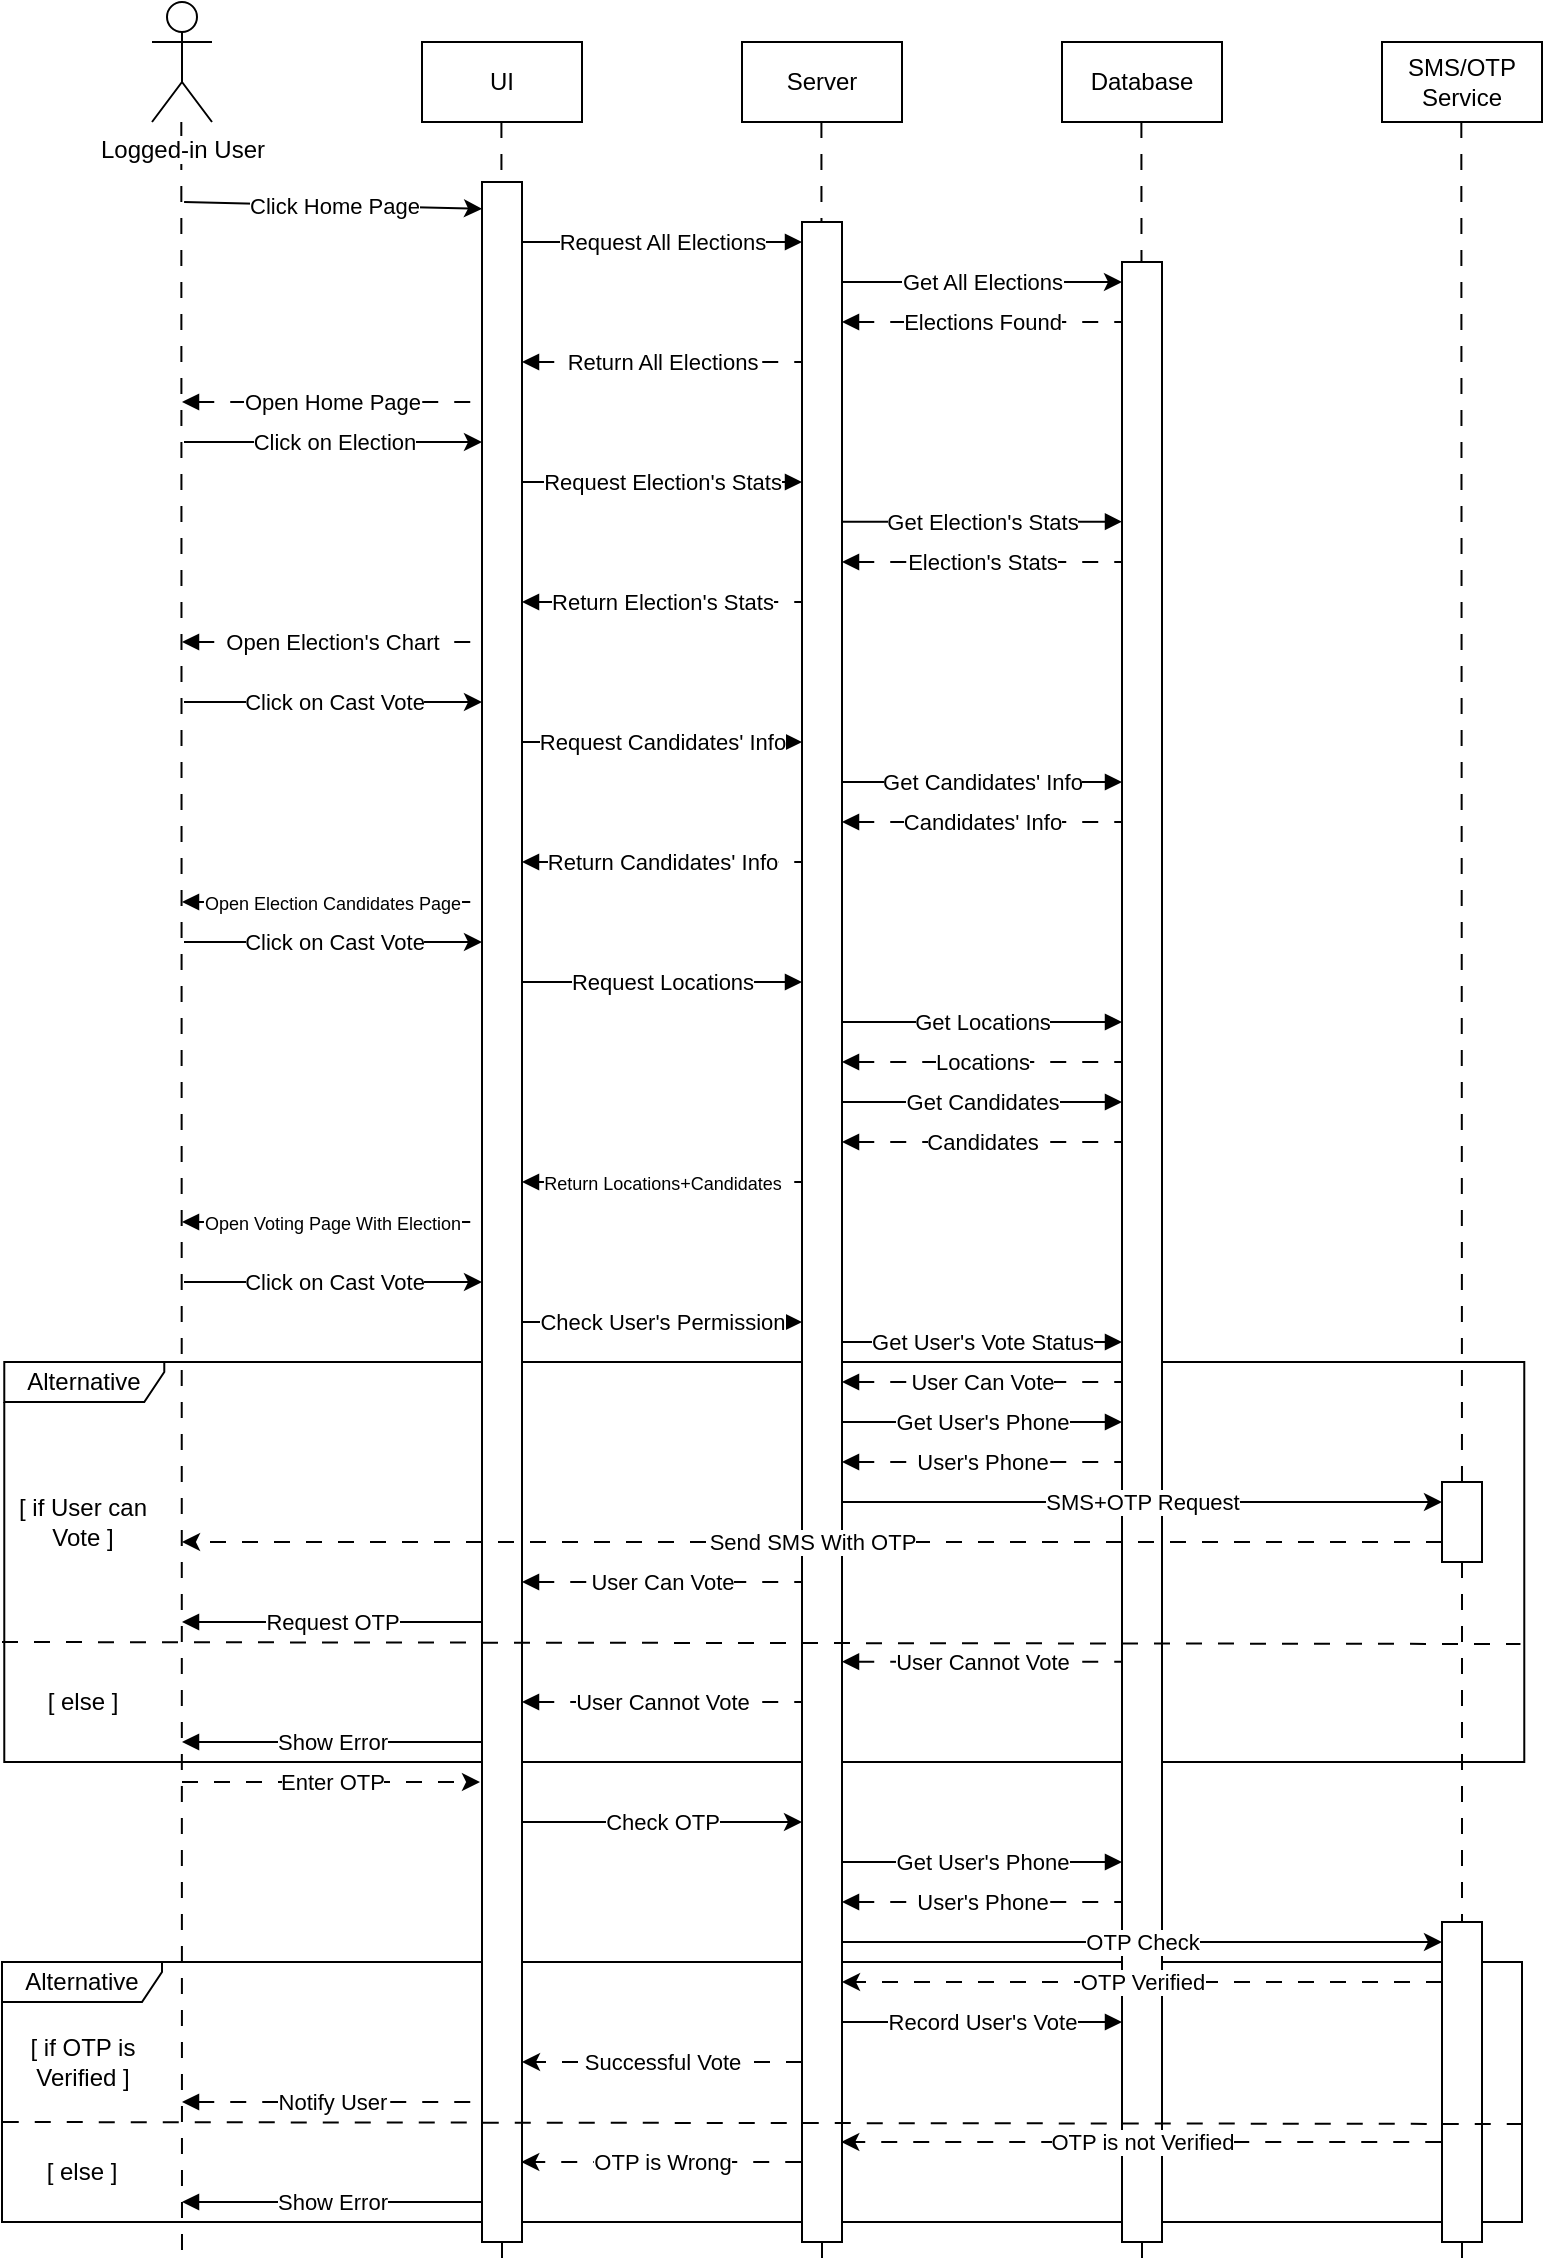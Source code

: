<mxfile version="26.0.12">
  <diagram name="Page-1" id="2YBvvXClWsGukQMizWep">
    <mxGraphModel dx="1664" dy="885" grid="1" gridSize="10" guides="1" tooltips="1" connect="1" arrows="1" fold="1" page="1" pageScale="1" pageWidth="850" pageHeight="1100" math="0" shadow="0">
      <root>
        <mxCell id="0" />
        <mxCell id="1" parent="0" />
        <mxCell id="FGgKV-xO7fP-TXcJbOwI-70" value="Alternative" style="shape=umlFrame;whiteSpace=wrap;html=1;pointerEvents=0;width=80;height=20;" vertex="1" parent="1">
          <mxGeometry x="111.14" y="700" width="760" height="200" as="geometry" />
        </mxCell>
        <mxCell id="FGgKV-xO7fP-TXcJbOwI-90" value="Alternative" style="shape=umlFrame;whiteSpace=wrap;html=1;pointerEvents=0;width=80;height=20;" vertex="1" parent="1">
          <mxGeometry x="110" y="1000" width="760" height="130" as="geometry" />
        </mxCell>
        <mxCell id="F4sd7CnOWZ5qCEoItEzf-10" value="UI" style="rounded=0;whiteSpace=wrap;html=1;" parent="1" vertex="1">
          <mxGeometry x="320" y="40" width="80" height="40" as="geometry" />
        </mxCell>
        <mxCell id="F4sd7CnOWZ5qCEoItEzf-11" value="Server" style="rounded=0;whiteSpace=wrap;html=1;" parent="1" vertex="1">
          <mxGeometry x="480" y="40" width="80" height="40" as="geometry" />
        </mxCell>
        <mxCell id="F4sd7CnOWZ5qCEoItEzf-14" value="" style="endArrow=none;dashed=1;html=1;rounded=0;exitX=0.5;exitY=1;exitDx=0;exitDy=0;dashPattern=8 8;" parent="1" source="F4sd7CnOWZ5qCEoItEzf-101" edge="1">
          <mxGeometry width="50" height="50" relative="1" as="geometry">
            <mxPoint x="359.71" y="80" as="sourcePoint" />
            <mxPoint x="360" y="1150" as="targetPoint" />
          </mxGeometry>
        </mxCell>
        <mxCell id="F4sd7CnOWZ5qCEoItEzf-15" value="" style="endArrow=none;dashed=1;html=1;rounded=0;exitX=0.5;exitY=1;exitDx=0;exitDy=0;dashPattern=8 8;" parent="1" source="F4sd7CnOWZ5qCEoItEzf-103" edge="1">
          <mxGeometry width="50" height="50" relative="1" as="geometry">
            <mxPoint x="519.71" y="80" as="sourcePoint" />
            <mxPoint x="520" y="1150" as="targetPoint" />
          </mxGeometry>
        </mxCell>
        <mxCell id="F4sd7CnOWZ5qCEoItEzf-16" value="" style="endArrow=none;dashed=1;html=1;rounded=0;exitX=0.5;exitY=1;exitDx=0;exitDy=0;dashPattern=8 8;" parent="1" edge="1">
          <mxGeometry width="50" height="50" relative="1" as="geometry">
            <mxPoint x="199.66" y="80" as="sourcePoint" />
            <mxPoint x="200" y="1150" as="targetPoint" />
          </mxGeometry>
        </mxCell>
        <mxCell id="F4sd7CnOWZ5qCEoItEzf-7" value="&lt;span style=&quot;background-color: light-dark(#ffffff, var(--ge-dark-color, #121212));&quot;&gt;Logged-in User&lt;/span&gt;" style="shape=umlActor;verticalLabelPosition=bottom;verticalAlign=top;html=1;outlineConnect=0;" parent="1" vertex="1">
          <mxGeometry x="185" y="20" width="30" height="60" as="geometry" />
        </mxCell>
        <mxCell id="F4sd7CnOWZ5qCEoItEzf-27" value="Click Home Page" style="endArrow=classic;html=1;rounded=0;entryX=0;entryY=0.013;entryDx=0;entryDy=0;entryPerimeter=0;" parent="1" target="F4sd7CnOWZ5qCEoItEzf-101" edge="1">
          <mxGeometry width="50" height="50" relative="1" as="geometry">
            <mxPoint x="201.04" y="120" as="sourcePoint" />
            <mxPoint x="350.0" y="123.68" as="targetPoint" />
          </mxGeometry>
        </mxCell>
        <mxCell id="F4sd7CnOWZ5qCEoItEzf-34" value="Database" style="rounded=0;whiteSpace=wrap;html=1;" parent="1" vertex="1">
          <mxGeometry x="640" y="40" width="80" height="40" as="geometry" />
        </mxCell>
        <mxCell id="F4sd7CnOWZ5qCEoItEzf-36" value="Get All Elections" style="endArrow=classic;html=1;rounded=0;" parent="1" edge="1">
          <mxGeometry width="50" height="50" relative="1" as="geometry">
            <mxPoint x="530" y="160" as="sourcePoint" />
            <mxPoint x="670" y="160" as="targetPoint" />
          </mxGeometry>
        </mxCell>
        <mxCell id="F4sd7CnOWZ5qCEoItEzf-38" value="Elections Found" style="endArrow=none;html=1;rounded=0;startArrow=block;startFill=1;dashed=1;dashPattern=8 8;" parent="1" edge="1">
          <mxGeometry width="50" height="50" relative="1" as="geometry">
            <mxPoint x="530" y="180" as="sourcePoint" />
            <mxPoint x="670" y="180" as="targetPoint" />
          </mxGeometry>
        </mxCell>
        <mxCell id="F4sd7CnOWZ5qCEoItEzf-47" value="Return All Elections" style="endArrow=none;html=1;rounded=0;startArrow=block;startFill=1;dashed=1;dashPattern=8 8;" parent="1" edge="1">
          <mxGeometry width="50" height="50" relative="1" as="geometry">
            <mxPoint x="370" y="200" as="sourcePoint" />
            <mxPoint x="510" y="200" as="targetPoint" />
          </mxGeometry>
        </mxCell>
        <mxCell id="F4sd7CnOWZ5qCEoItEzf-49" value="&lt;font style=&quot;font-size: 9px;&quot;&gt;Open Election Candidates Page&lt;/font&gt;" style="endArrow=none;html=1;rounded=0;startArrow=block;startFill=1;dashed=1;dashPattern=8 8;" parent="1" edge="1">
          <mxGeometry width="50" height="50" relative="1" as="geometry">
            <mxPoint x="200" y="470" as="sourcePoint" />
            <mxPoint x="350" y="470" as="targetPoint" />
          </mxGeometry>
        </mxCell>
        <mxCell id="F4sd7CnOWZ5qCEoItEzf-102" value="" style="endArrow=none;dashed=1;html=1;rounded=0;exitX=0.5;exitY=1;exitDx=0;exitDy=0;dashPattern=8 8;" parent="1" target="F4sd7CnOWZ5qCEoItEzf-101" edge="1">
          <mxGeometry width="50" height="50" relative="1" as="geometry">
            <mxPoint x="359.71" y="80" as="sourcePoint" />
            <mxPoint x="359.71" y="880" as="targetPoint" />
          </mxGeometry>
        </mxCell>
        <mxCell id="F4sd7CnOWZ5qCEoItEzf-104" value="" style="endArrow=none;dashed=1;html=1;rounded=0;exitX=0.5;exitY=1;exitDx=0;exitDy=0;dashPattern=8 8;" parent="1" target="F4sd7CnOWZ5qCEoItEzf-103" edge="1">
          <mxGeometry width="50" height="50" relative="1" as="geometry">
            <mxPoint x="519.71" y="80" as="sourcePoint" />
            <mxPoint x="520" y="680" as="targetPoint" />
          </mxGeometry>
        </mxCell>
        <mxCell id="dBP3PC5nFZbCUI9GzV9c-1" value="SMS/OTP Service" style="rounded=0;whiteSpace=wrap;html=1;" parent="1" vertex="1">
          <mxGeometry x="800" y="40" width="80" height="40" as="geometry" />
        </mxCell>
        <mxCell id="dBP3PC5nFZbCUI9GzV9c-5" value="" style="endArrow=none;dashed=1;html=1;rounded=0;exitX=0.5;exitY=1;exitDx=0;exitDy=0;dashPattern=8 8;" parent="1" target="dBP3PC5nFZbCUI9GzV9c-4" edge="1">
          <mxGeometry width="50" height="50" relative="1" as="geometry">
            <mxPoint x="839.66" y="80" as="sourcePoint" />
            <mxPoint x="840" y="680" as="targetPoint" />
          </mxGeometry>
        </mxCell>
        <mxCell id="dBP3PC5nFZbCUI9GzV9c-9" value="" style="endArrow=none;dashed=1;html=1;rounded=0;exitX=0.5;exitY=1;exitDx=0;exitDy=0;dashPattern=8 8;" parent="1" source="FGgKV-xO7fP-TXcJbOwI-88" edge="1">
          <mxGeometry width="50" height="50" relative="1" as="geometry">
            <mxPoint x="840" y="380" as="sourcePoint" />
            <mxPoint x="840" y="1150" as="targetPoint" />
          </mxGeometry>
        </mxCell>
        <mxCell id="FGgKV-xO7fP-TXcJbOwI-4" value="" style="endArrow=none;dashed=1;html=1;rounded=0;exitX=0.5;exitY=1;exitDx=0;exitDy=0;dashPattern=8 8;" edge="1" parent="1" source="F4sd7CnOWZ5qCEoItEzf-105">
          <mxGeometry width="50" height="50" relative="1" as="geometry">
            <mxPoint x="680" y="380" as="sourcePoint" />
            <mxPoint x="680" y="1150" as="targetPoint" />
          </mxGeometry>
        </mxCell>
        <mxCell id="FGgKV-xO7fP-TXcJbOwI-10" value="Open Home Page" style="endArrow=none;html=1;rounded=0;startArrow=block;startFill=1;dashed=1;dashPattern=8 8;" edge="1" parent="1">
          <mxGeometry width="50" height="50" relative="1" as="geometry">
            <mxPoint x="200" y="220" as="sourcePoint" />
            <mxPoint x="350" y="220" as="targetPoint" />
          </mxGeometry>
        </mxCell>
        <mxCell id="FGgKV-xO7fP-TXcJbOwI-12" value="Click on Election" style="endArrow=classic;html=1;rounded=0;entryX=-0.052;entryY=0.018;entryDx=0;entryDy=0;entryPerimeter=0;" edge="1" parent="1">
          <mxGeometry x="-0.003" width="50" height="50" relative="1" as="geometry">
            <mxPoint x="201" y="240" as="sourcePoint" />
            <mxPoint x="350" y="240" as="targetPoint" />
            <mxPoint as="offset" />
          </mxGeometry>
        </mxCell>
        <mxCell id="FGgKV-xO7fP-TXcJbOwI-16" value="Request All Elections" style="endArrow=none;html=1;rounded=0;startArrow=block;startFill=1;" edge="1" parent="1">
          <mxGeometry width="50" height="50" relative="1" as="geometry">
            <mxPoint x="510" y="140" as="sourcePoint" />
            <mxPoint x="370" y="140" as="targetPoint" />
          </mxGeometry>
        </mxCell>
        <mxCell id="FGgKV-xO7fP-TXcJbOwI-17" value="Request Election&#39;s Stats" style="endArrow=none;html=1;rounded=0;startArrow=block;startFill=1;" edge="1" parent="1">
          <mxGeometry width="50" height="50" relative="1" as="geometry">
            <mxPoint x="510" y="260" as="sourcePoint" />
            <mxPoint x="370" y="260" as="targetPoint" />
          </mxGeometry>
        </mxCell>
        <mxCell id="FGgKV-xO7fP-TXcJbOwI-18" value="Get Election&#39;s Stats" style="endArrow=none;html=1;rounded=0;startArrow=block;startFill=1;" edge="1" parent="1">
          <mxGeometry width="50" height="50" relative="1" as="geometry">
            <mxPoint x="670" y="279.83" as="sourcePoint" />
            <mxPoint x="530" y="279.83" as="targetPoint" />
          </mxGeometry>
        </mxCell>
        <mxCell id="FGgKV-xO7fP-TXcJbOwI-19" value="Election&#39;s Stats" style="endArrow=none;html=1;rounded=0;startArrow=block;startFill=1;dashed=1;dashPattern=8 8;" edge="1" parent="1">
          <mxGeometry width="50" height="50" relative="1" as="geometry">
            <mxPoint x="530" y="300" as="sourcePoint" />
            <mxPoint x="670" y="300" as="targetPoint" />
          </mxGeometry>
        </mxCell>
        <mxCell id="FGgKV-xO7fP-TXcJbOwI-20" value="Return Election&#39;s Stats" style="endArrow=none;html=1;rounded=0;startArrow=block;startFill=1;dashed=1;dashPattern=8 8;" edge="1" parent="1">
          <mxGeometry width="50" height="50" relative="1" as="geometry">
            <mxPoint x="370" y="320" as="sourcePoint" />
            <mxPoint x="510" y="320" as="targetPoint" />
          </mxGeometry>
        </mxCell>
        <mxCell id="FGgKV-xO7fP-TXcJbOwI-22" value="Open Election&#39;s Chart" style="endArrow=none;html=1;rounded=0;startArrow=block;startFill=1;dashed=1;dashPattern=8 8;" edge="1" parent="1">
          <mxGeometry width="50" height="50" relative="1" as="geometry">
            <mxPoint x="200" y="340" as="sourcePoint" />
            <mxPoint x="350" y="340" as="targetPoint" />
          </mxGeometry>
        </mxCell>
        <mxCell id="FGgKV-xO7fP-TXcJbOwI-23" value="Click on Cast Vote" style="endArrow=classic;html=1;rounded=0;entryX=-0.052;entryY=0.018;entryDx=0;entryDy=0;entryPerimeter=0;" edge="1" parent="1">
          <mxGeometry x="-0.003" width="50" height="50" relative="1" as="geometry">
            <mxPoint x="201" y="370" as="sourcePoint" />
            <mxPoint x="350" y="370" as="targetPoint" />
            <mxPoint as="offset" />
          </mxGeometry>
        </mxCell>
        <mxCell id="FGgKV-xO7fP-TXcJbOwI-25" value="Request Candidates&#39; Info" style="endArrow=none;html=1;rounded=0;startArrow=block;startFill=1;" edge="1" parent="1">
          <mxGeometry width="50" height="50" relative="1" as="geometry">
            <mxPoint x="510" y="390" as="sourcePoint" />
            <mxPoint x="370" y="390" as="targetPoint" />
          </mxGeometry>
        </mxCell>
        <mxCell id="FGgKV-xO7fP-TXcJbOwI-26" value="Get Candidates&#39; Info" style="endArrow=none;html=1;rounded=0;startArrow=block;startFill=1;" edge="1" parent="1">
          <mxGeometry width="50" height="50" relative="1" as="geometry">
            <mxPoint x="670" y="410" as="sourcePoint" />
            <mxPoint x="530" y="410" as="targetPoint" />
            <mxPoint as="offset" />
          </mxGeometry>
        </mxCell>
        <mxCell id="FGgKV-xO7fP-TXcJbOwI-27" value="Candidates&#39; Info" style="endArrow=none;html=1;rounded=0;startArrow=block;startFill=1;dashed=1;dashPattern=8 8;" edge="1" parent="1">
          <mxGeometry width="50" height="50" relative="1" as="geometry">
            <mxPoint x="530" y="430" as="sourcePoint" />
            <mxPoint x="670" y="430" as="targetPoint" />
          </mxGeometry>
        </mxCell>
        <mxCell id="FGgKV-xO7fP-TXcJbOwI-28" value="Return Candidates&#39; Info" style="endArrow=none;html=1;rounded=0;startArrow=block;startFill=1;dashed=1;dashPattern=8 8;" edge="1" parent="1">
          <mxGeometry width="50" height="50" relative="1" as="geometry">
            <mxPoint x="370" y="450" as="sourcePoint" />
            <mxPoint x="510" y="450" as="targetPoint" />
          </mxGeometry>
        </mxCell>
        <mxCell id="FGgKV-xO7fP-TXcJbOwI-30" value="Click on Cast Vote" style="endArrow=classic;html=1;rounded=0;entryX=-0.052;entryY=0.018;entryDx=0;entryDy=0;entryPerimeter=0;" edge="1" parent="1">
          <mxGeometry x="-0.003" width="50" height="50" relative="1" as="geometry">
            <mxPoint x="201" y="490" as="sourcePoint" />
            <mxPoint x="350" y="490" as="targetPoint" />
            <mxPoint as="offset" />
          </mxGeometry>
        </mxCell>
        <mxCell id="FGgKV-xO7fP-TXcJbOwI-32" value="Request Locations" style="endArrow=none;html=1;rounded=0;startArrow=block;startFill=1;" edge="1" parent="1">
          <mxGeometry width="50" height="50" relative="1" as="geometry">
            <mxPoint x="510" y="510" as="sourcePoint" />
            <mxPoint x="370" y="510" as="targetPoint" />
          </mxGeometry>
        </mxCell>
        <mxCell id="FGgKV-xO7fP-TXcJbOwI-34" value="Get Locations" style="endArrow=none;html=1;rounded=0;startArrow=block;startFill=1;" edge="1" parent="1">
          <mxGeometry width="50" height="50" relative="1" as="geometry">
            <mxPoint x="670" y="530" as="sourcePoint" />
            <mxPoint x="530" y="530" as="targetPoint" />
          </mxGeometry>
        </mxCell>
        <mxCell id="FGgKV-xO7fP-TXcJbOwI-35" value="Locations" style="endArrow=none;html=1;rounded=0;startArrow=block;startFill=1;dashed=1;dashPattern=8 8;" edge="1" parent="1">
          <mxGeometry width="50" height="50" relative="1" as="geometry">
            <mxPoint x="530" y="550" as="sourcePoint" />
            <mxPoint x="670" y="550" as="targetPoint" />
          </mxGeometry>
        </mxCell>
        <mxCell id="FGgKV-xO7fP-TXcJbOwI-36" value="&lt;font style=&quot;font-size: 9px;&quot;&gt;Return Locations+Candidates&lt;/font&gt;" style="endArrow=none;html=1;rounded=0;startArrow=block;startFill=1;dashed=1;dashPattern=8 8;" edge="1" parent="1">
          <mxGeometry width="50" height="50" relative="1" as="geometry">
            <mxPoint x="370" y="610" as="sourcePoint" />
            <mxPoint x="510" y="610" as="targetPoint" />
          </mxGeometry>
        </mxCell>
        <mxCell id="FGgKV-xO7fP-TXcJbOwI-37" value="&lt;font style=&quot;font-size: 9px;&quot;&gt;Open Voting Page With Election&lt;/font&gt;" style="endArrow=none;html=1;rounded=0;startArrow=block;startFill=1;dashed=1;dashPattern=8 8;" edge="1" parent="1">
          <mxGeometry width="50" height="50" relative="1" as="geometry">
            <mxPoint x="200" y="630" as="sourcePoint" />
            <mxPoint x="350" y="630" as="targetPoint" />
          </mxGeometry>
        </mxCell>
        <mxCell id="FGgKV-xO7fP-TXcJbOwI-38" value="Get Candidates" style="endArrow=none;html=1;rounded=0;startArrow=block;startFill=1;" edge="1" parent="1">
          <mxGeometry width="50" height="50" relative="1" as="geometry">
            <mxPoint x="670" y="570" as="sourcePoint" />
            <mxPoint x="530" y="570" as="targetPoint" />
          </mxGeometry>
        </mxCell>
        <mxCell id="FGgKV-xO7fP-TXcJbOwI-39" value="Candidates" style="endArrow=none;html=1;rounded=0;startArrow=block;startFill=1;dashed=1;dashPattern=8 8;" edge="1" parent="1">
          <mxGeometry width="50" height="50" relative="1" as="geometry">
            <mxPoint x="530" y="590" as="sourcePoint" />
            <mxPoint x="670" y="590" as="targetPoint" />
          </mxGeometry>
        </mxCell>
        <mxCell id="FGgKV-xO7fP-TXcJbOwI-42" value="Click on Cast Vote" style="endArrow=classic;html=1;rounded=0;entryX=-0.052;entryY=0.018;entryDx=0;entryDy=0;entryPerimeter=0;" edge="1" parent="1">
          <mxGeometry x="-0.003" width="50" height="50" relative="1" as="geometry">
            <mxPoint x="201" y="660" as="sourcePoint" />
            <mxPoint x="350" y="660" as="targetPoint" />
            <mxPoint as="offset" />
          </mxGeometry>
        </mxCell>
        <mxCell id="FGgKV-xO7fP-TXcJbOwI-46" value="Check User&#39;s Permission" style="endArrow=none;html=1;rounded=0;startArrow=block;startFill=1;" edge="1" parent="1">
          <mxGeometry width="50" height="50" relative="1" as="geometry">
            <mxPoint x="510" y="680" as="sourcePoint" />
            <mxPoint x="370" y="680" as="targetPoint" />
          </mxGeometry>
        </mxCell>
        <mxCell id="FGgKV-xO7fP-TXcJbOwI-49" value="Get User&#39;s Vote Status" style="endArrow=none;html=1;rounded=0;startArrow=block;startFill=1;" edge="1" parent="1">
          <mxGeometry width="50" height="50" relative="1" as="geometry">
            <mxPoint x="670" y="690" as="sourcePoint" />
            <mxPoint x="530" y="690" as="targetPoint" />
          </mxGeometry>
        </mxCell>
        <mxCell id="FGgKV-xO7fP-TXcJbOwI-52" value="User Can Vote" style="endArrow=none;html=1;rounded=0;startArrow=block;startFill=1;dashed=1;dashPattern=8 8;" edge="1" parent="1">
          <mxGeometry width="50" height="50" relative="1" as="geometry">
            <mxPoint x="530" y="710" as="sourcePoint" />
            <mxPoint x="670" y="710" as="targetPoint" />
          </mxGeometry>
        </mxCell>
        <mxCell id="F4sd7CnOWZ5qCEoItEzf-103" value="" style="rounded=0;whiteSpace=wrap;html=1;" parent="1" vertex="1">
          <mxGeometry x="510" y="130" width="20" height="1010" as="geometry" />
        </mxCell>
        <mxCell id="F4sd7CnOWZ5qCEoItEzf-105" value="" style="rounded=0;whiteSpace=wrap;html=1;" parent="1" vertex="1">
          <mxGeometry x="670" y="150" width="20" height="990" as="geometry" />
        </mxCell>
        <mxCell id="FGgKV-xO7fP-TXcJbOwI-71" value="[ if User can Vote ]" style="text;html=1;align=center;verticalAlign=middle;whiteSpace=wrap;rounded=0;" vertex="1" parent="1">
          <mxGeometry x="111.14" y="720" width="78.86" height="120" as="geometry" />
        </mxCell>
        <mxCell id="FGgKV-xO7fP-TXcJbOwI-83" value="Get User&#39;s Phone" style="endArrow=none;html=1;rounded=0;startArrow=block;startFill=1;" edge="1" parent="1">
          <mxGeometry width="50" height="50" relative="1" as="geometry">
            <mxPoint x="670" y="730" as="sourcePoint" />
            <mxPoint x="530" y="730" as="targetPoint" />
          </mxGeometry>
        </mxCell>
        <mxCell id="FGgKV-xO7fP-TXcJbOwI-89" value="" style="endArrow=none;dashed=1;html=1;rounded=0;exitX=0.5;exitY=1;exitDx=0;exitDy=0;dashPattern=8 8;" edge="1" parent="1" source="dBP3PC5nFZbCUI9GzV9c-4" target="FGgKV-xO7fP-TXcJbOwI-88">
          <mxGeometry width="50" height="50" relative="1" as="geometry">
            <mxPoint x="840" y="800" as="sourcePoint" />
            <mxPoint x="840" y="1080" as="targetPoint" />
          </mxGeometry>
        </mxCell>
        <mxCell id="F4sd7CnOWZ5qCEoItEzf-101" value="" style="rounded=0;whiteSpace=wrap;html=1;" parent="1" vertex="1">
          <mxGeometry x="350" y="110" width="20" height="1030" as="geometry" />
        </mxCell>
        <mxCell id="FGgKV-xO7fP-TXcJbOwI-88" value="" style="rounded=0;whiteSpace=wrap;html=1;" vertex="1" parent="1">
          <mxGeometry x="830" y="980" width="20" height="160" as="geometry" />
        </mxCell>
        <mxCell id="F4sd7CnOWZ5qCEoItEzf-106" value="" style="endArrow=none;dashed=1;html=1;rounded=0;exitX=0.5;exitY=1;exitDx=0;exitDy=0;dashPattern=8 8;" parent="1" target="F4sd7CnOWZ5qCEoItEzf-105" edge="1">
          <mxGeometry width="50" height="50" relative="1" as="geometry">
            <mxPoint x="679.71" y="80" as="sourcePoint" />
            <mxPoint x="680" y="680" as="targetPoint" />
          </mxGeometry>
        </mxCell>
        <mxCell id="FGgKV-xO7fP-TXcJbOwI-74" value="User Cannot Vote" style="endArrow=none;html=1;rounded=0;startArrow=block;startFill=1;dashed=1;dashPattern=8 8;" edge="1" parent="1">
          <mxGeometry width="50" height="50" relative="1" as="geometry">
            <mxPoint x="530" y="849.83" as="sourcePoint" />
            <mxPoint x="670" y="849.83" as="targetPoint" />
          </mxGeometry>
        </mxCell>
        <mxCell id="FGgKV-xO7fP-TXcJbOwI-72" value="[ else ]" style="text;html=1;align=center;verticalAlign=middle;whiteSpace=wrap;rounded=0;" vertex="1" parent="1">
          <mxGeometry x="110.76" y="840" width="79.24" height="60" as="geometry" />
        </mxCell>
        <mxCell id="FGgKV-xO7fP-TXcJbOwI-68" value="Enter OTP" style="endArrow=classic;html=1;rounded=0;dashed=1;dashPattern=8 8;" edge="1" parent="1">
          <mxGeometry x="-0.003" width="50" height="50" relative="1" as="geometry">
            <mxPoint x="200" y="910" as="sourcePoint" />
            <mxPoint x="349" y="910" as="targetPoint" />
            <mxPoint as="offset" />
          </mxGeometry>
        </mxCell>
        <mxCell id="FGgKV-xO7fP-TXcJbOwI-75" value="User Cannot Vote" style="endArrow=none;html=1;rounded=0;startArrow=block;startFill=1;dashed=1;dashPattern=8 8;" edge="1" parent="1">
          <mxGeometry width="50" height="50" relative="1" as="geometry">
            <mxPoint x="370" y="870" as="sourcePoint" />
            <mxPoint x="510" y="870" as="targetPoint" />
          </mxGeometry>
        </mxCell>
        <mxCell id="FGgKV-xO7fP-TXcJbOwI-76" value="&lt;font&gt;Show Error&lt;/font&gt;" style="endArrow=none;html=1;rounded=0;startArrow=block;startFill=1;" edge="1" parent="1">
          <mxGeometry width="50" height="50" relative="1" as="geometry">
            <mxPoint x="200" y="890" as="sourcePoint" />
            <mxPoint x="350" y="890" as="targetPoint" />
          </mxGeometry>
        </mxCell>
        <mxCell id="FGgKV-xO7fP-TXcJbOwI-80" value="Check OTP" style="endArrow=classic;html=1;rounded=0;" edge="1" parent="1">
          <mxGeometry x="-0.003" width="50" height="50" relative="1" as="geometry">
            <mxPoint x="370" y="930" as="sourcePoint" />
            <mxPoint x="510" y="930" as="targetPoint" />
            <mxPoint as="offset" />
          </mxGeometry>
        </mxCell>
        <mxCell id="FGgKV-xO7fP-TXcJbOwI-81" value="Get User&#39;s Phone" style="endArrow=none;html=1;rounded=0;startArrow=block;startFill=1;" edge="1" parent="1">
          <mxGeometry width="50" height="50" relative="1" as="geometry">
            <mxPoint x="670" y="950" as="sourcePoint" />
            <mxPoint x="530" y="950" as="targetPoint" />
          </mxGeometry>
        </mxCell>
        <mxCell id="F4sd7CnOWZ5qCEoItEzf-45" value="SMS+OTP Request" style="endArrow=classic;html=1;rounded=0;" parent="1" edge="1">
          <mxGeometry width="50" height="50" relative="1" as="geometry">
            <mxPoint x="530" y="770" as="sourcePoint" />
            <mxPoint x="830" y="770" as="targetPoint" />
          </mxGeometry>
        </mxCell>
        <mxCell id="FGgKV-xO7fP-TXcJbOwI-64" value="User Can Vote" style="endArrow=none;html=1;rounded=0;startArrow=block;startFill=1;dashed=1;dashPattern=8 8;" edge="1" parent="1">
          <mxGeometry width="50" height="50" relative="1" as="geometry">
            <mxPoint x="370" y="810" as="sourcePoint" />
            <mxPoint x="510" y="810" as="targetPoint" />
          </mxGeometry>
        </mxCell>
        <mxCell id="FGgKV-xO7fP-TXcJbOwI-66" value="&lt;font&gt;Request OTP&lt;/font&gt;" style="endArrow=none;html=1;rounded=0;startArrow=block;startFill=1;" edge="1" parent="1">
          <mxGeometry width="50" height="50" relative="1" as="geometry">
            <mxPoint x="200" y="830" as="sourcePoint" />
            <mxPoint x="350" y="830" as="targetPoint" />
          </mxGeometry>
        </mxCell>
        <mxCell id="FGgKV-xO7fP-TXcJbOwI-84" value="User&#39;s Phone" style="endArrow=none;html=1;rounded=0;startArrow=block;startFill=1;dashed=1;dashPattern=8 8;" edge="1" parent="1">
          <mxGeometry width="50" height="50" relative="1" as="geometry">
            <mxPoint x="530" y="750" as="sourcePoint" />
            <mxPoint x="670" y="750" as="targetPoint" />
          </mxGeometry>
        </mxCell>
        <mxCell id="dBP3PC5nFZbCUI9GzV9c-4" value="" style="rounded=0;whiteSpace=wrap;html=1;" parent="1" vertex="1">
          <mxGeometry x="830" y="760" width="20" height="40" as="geometry" />
        </mxCell>
        <mxCell id="FGgKV-xO7fP-TXcJbOwI-73" value="" style="endArrow=none;html=1;rounded=0;entryX=0.998;entryY=0.502;entryDx=0;entryDy=0;entryPerimeter=0;exitX=-0.001;exitY=0.497;exitDx=0;exitDy=0;exitPerimeter=0;dashed=1;dashPattern=8 8;" edge="1" parent="1">
          <mxGeometry width="50" height="50" relative="1" as="geometry">
            <mxPoint x="110.0" y="840.0" as="sourcePoint" />
            <mxPoint x="869.24" y="841.0" as="targetPoint" />
          </mxGeometry>
        </mxCell>
        <mxCell id="FGgKV-xO7fP-TXcJbOwI-86" value="User&#39;s Phone" style="endArrow=none;html=1;rounded=0;startArrow=block;startFill=1;dashed=1;dashPattern=8 8;" edge="1" parent="1">
          <mxGeometry width="50" height="50" relative="1" as="geometry">
            <mxPoint x="530" y="970" as="sourcePoint" />
            <mxPoint x="670" y="970" as="targetPoint" />
          </mxGeometry>
        </mxCell>
        <mxCell id="FGgKV-xO7fP-TXcJbOwI-87" value="OTP Check" style="endArrow=classic;html=1;rounded=0;" edge="1" parent="1">
          <mxGeometry width="50" height="50" relative="1" as="geometry">
            <mxPoint x="530" y="990" as="sourcePoint" />
            <mxPoint x="830" y="990" as="targetPoint" />
          </mxGeometry>
        </mxCell>
        <mxCell id="FGgKV-xO7fP-TXcJbOwI-97" value="Record User&#39;s Vote" style="endArrow=none;html=1;rounded=0;startArrow=block;startFill=1;" edge="1" parent="1">
          <mxGeometry width="50" height="50" relative="1" as="geometry">
            <mxPoint x="670" y="1030" as="sourcePoint" />
            <mxPoint x="530" y="1030" as="targetPoint" />
          </mxGeometry>
        </mxCell>
        <mxCell id="FGgKV-xO7fP-TXcJbOwI-98" value="Successful Vote" style="endArrow=classic;html=1;rounded=0;dashed=1;dashPattern=8 8;" edge="1" parent="1">
          <mxGeometry width="50" height="50" relative="1" as="geometry">
            <mxPoint x="510" y="1050" as="sourcePoint" />
            <mxPoint x="370" y="1050" as="targetPoint" />
          </mxGeometry>
        </mxCell>
        <mxCell id="FGgKV-xO7fP-TXcJbOwI-99" value="Notify User" style="endArrow=none;html=1;rounded=0;startArrow=block;startFill=1;dashed=1;dashPattern=8 8;" edge="1" parent="1">
          <mxGeometry width="50" height="50" relative="1" as="geometry">
            <mxPoint x="200" y="1070" as="sourcePoint" />
            <mxPoint x="350" y="1070" as="targetPoint" />
          </mxGeometry>
        </mxCell>
        <mxCell id="FGgKV-xO7fP-TXcJbOwI-100" value="" style="endArrow=none;html=1;rounded=0;entryX=0.998;entryY=0.502;entryDx=0;entryDy=0;entryPerimeter=0;exitX=-0.001;exitY=0.497;exitDx=0;exitDy=0;exitPerimeter=0;dashed=1;dashPattern=8 8;" edge="1" parent="1">
          <mxGeometry width="50" height="50" relative="1" as="geometry">
            <mxPoint x="110.38" y="1080" as="sourcePoint" />
            <mxPoint x="869.62" y="1081" as="targetPoint" />
          </mxGeometry>
        </mxCell>
        <mxCell id="FGgKV-xO7fP-TXcJbOwI-103" value="OTP is Wrong" style="endArrow=classic;html=1;rounded=0;dashed=1;dashPattern=8 8;" edge="1" parent="1">
          <mxGeometry width="50" height="50" relative="1" as="geometry">
            <mxPoint x="509.62" y="1100" as="sourcePoint" />
            <mxPoint x="369.62" y="1100" as="targetPoint" />
          </mxGeometry>
        </mxCell>
        <mxCell id="FGgKV-xO7fP-TXcJbOwI-104" value="Show Error" style="endArrow=none;html=1;rounded=0;startArrow=block;startFill=1;" edge="1" parent="1">
          <mxGeometry width="50" height="50" relative="1" as="geometry">
            <mxPoint x="200" y="1120" as="sourcePoint" />
            <mxPoint x="350" y="1120" as="targetPoint" />
          </mxGeometry>
        </mxCell>
        <mxCell id="FGgKV-xO7fP-TXcJbOwI-105" value="[ if OTP is Verified ]" style="text;html=1;align=center;verticalAlign=middle;whiteSpace=wrap;rounded=0;" vertex="1" parent="1">
          <mxGeometry x="110.95" y="1020" width="79.05" height="60" as="geometry" />
        </mxCell>
        <mxCell id="FGgKV-xO7fP-TXcJbOwI-106" value="[ else ]" style="text;html=1;align=center;verticalAlign=middle;whiteSpace=wrap;rounded=0;" vertex="1" parent="1">
          <mxGeometry x="110" y="1080" width="80" height="50" as="geometry" />
        </mxCell>
        <mxCell id="dBP3PC5nFZbCUI9GzV9c-3" value="Send SMS With OTP" style="endArrow=classic;html=1;rounded=0;dashed=1;dashPattern=8 8;" parent="1" edge="1">
          <mxGeometry width="50" height="50" relative="1" as="geometry">
            <mxPoint x="830" y="790" as="sourcePoint" />
            <mxPoint x="200" y="790" as="targetPoint" />
          </mxGeometry>
        </mxCell>
        <mxCell id="FGgKV-xO7fP-TXcJbOwI-102" value="OTP is not Verified" style="endArrow=classic;html=1;rounded=0;dashed=1;dashPattern=8 8;" edge="1" parent="1">
          <mxGeometry width="50" height="50" relative="1" as="geometry">
            <mxPoint x="829.62" y="1090" as="sourcePoint" />
            <mxPoint x="529.62" y="1090" as="targetPoint" />
          </mxGeometry>
        </mxCell>
        <mxCell id="FGgKV-xO7fP-TXcJbOwI-92" value="OTP Verified" style="endArrow=classic;html=1;rounded=0;dashed=1;dashPattern=8 8;" edge="1" parent="1">
          <mxGeometry width="50" height="50" relative="1" as="geometry">
            <mxPoint x="830" y="1010" as="sourcePoint" />
            <mxPoint x="530" y="1010" as="targetPoint" />
          </mxGeometry>
        </mxCell>
      </root>
    </mxGraphModel>
  </diagram>
</mxfile>
